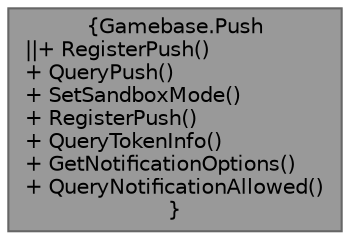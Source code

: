 digraph "Gamebase.Push"
{
 // LATEX_PDF_SIZE
  bgcolor="transparent";
  edge [fontname=Helvetica,fontsize=10,labelfontname=Helvetica,labelfontsize=10];
  node [fontname=Helvetica,fontsize=10,shape=box,height=0.2,width=0.4];
  Node1 [label="{Gamebase.Push\n||+ RegisterPush()\l+ QueryPush()\l+ SetSandboxMode()\l+ RegisterPush()\l+ QueryTokenInfo()\l+ GetNotificationOptions()\l+ QueryNotificationAllowed()\l}",height=0.2,width=0.4,color="gray40", fillcolor="grey60", style="filled", fontcolor="black",tooltip="The Push class provides registering push token API to ToastCloud Push Server and querying push token ..."];
}
